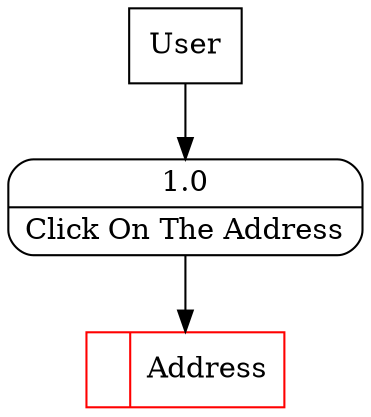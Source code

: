 digraph dfd2{ 
node[shape=record]
200 [label="<f0>  |<f1> Address " color=red];
201 [label="User" shape=box];
202 [label="{<f0> 1.0|<f1> Click On The Address }" shape=Mrecord];
201 -> 202
202 -> 200
}